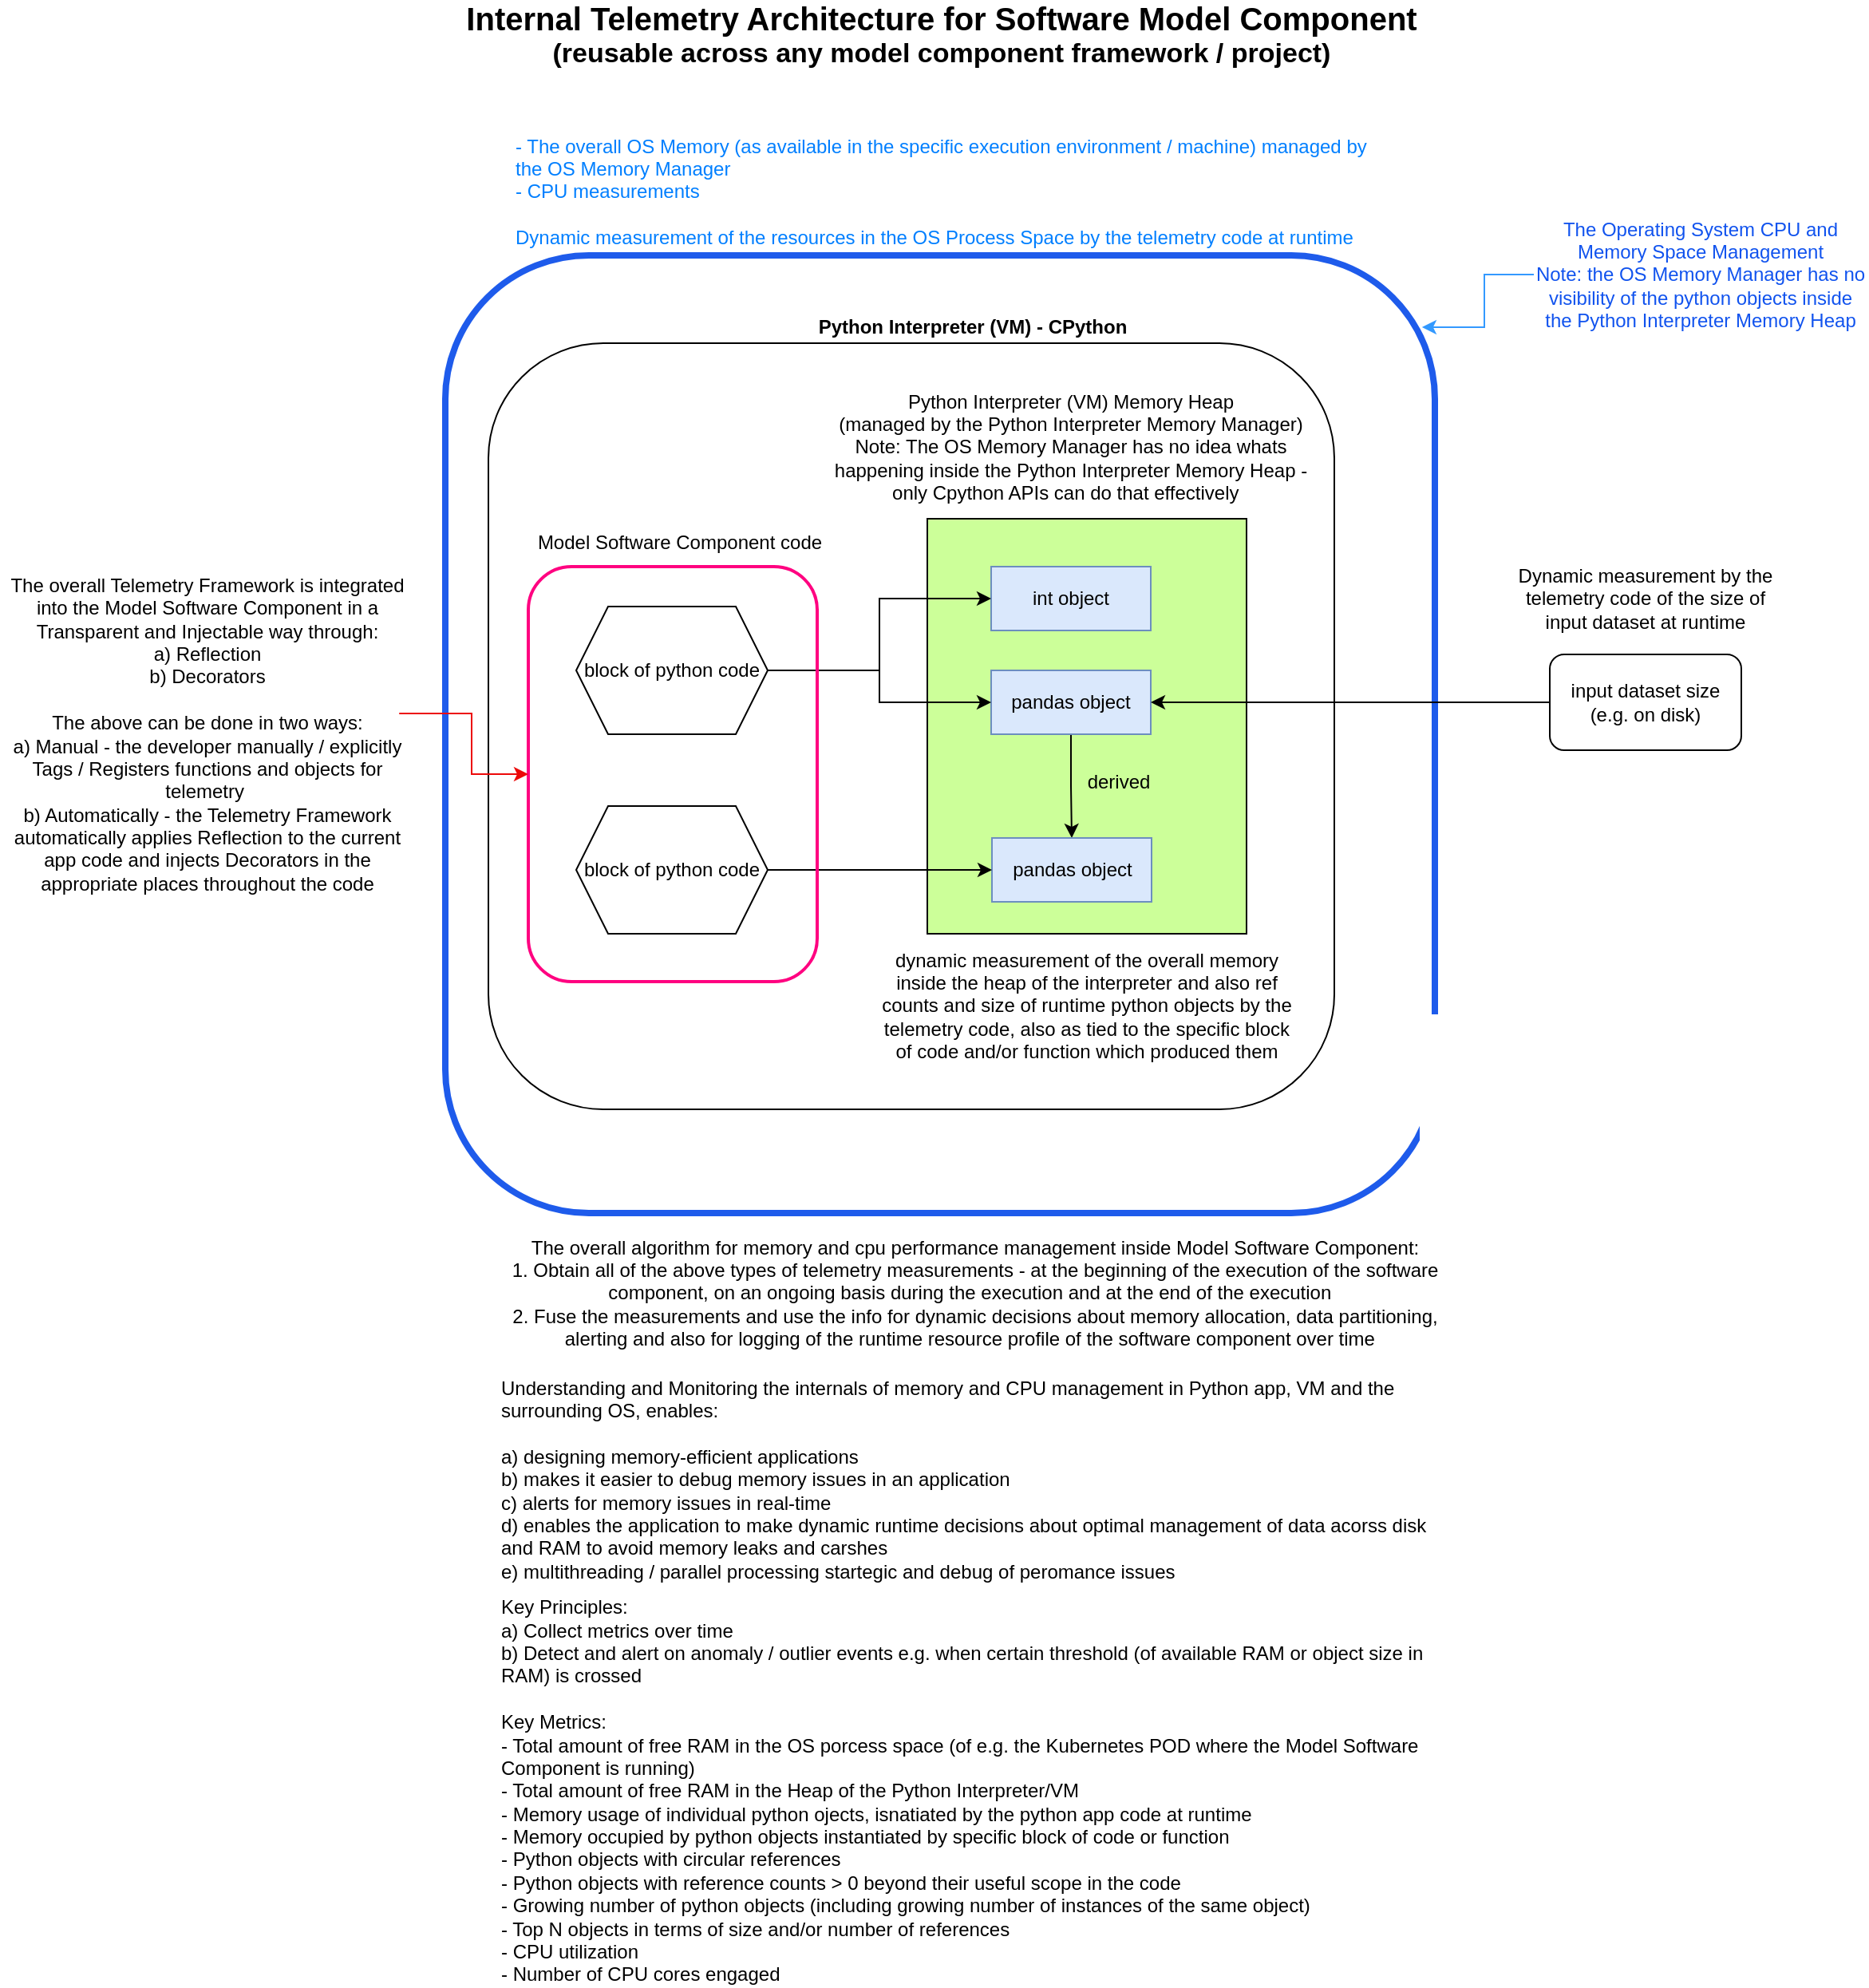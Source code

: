 <mxfile version="26.0.14">
  <diagram name="Page-1" id="MfKzKi9OeBH1InkJuYtK">
    <mxGraphModel dx="2534" dy="818" grid="1" gridSize="10" guides="1" tooltips="1" connect="1" arrows="1" fold="1" page="1" pageScale="1" pageWidth="1100" pageHeight="850" math="0" shadow="0">
      <root>
        <mxCell id="0" />
        <mxCell id="1" parent="0" />
        <mxCell id="ZFcuSpM6qP0vNisk4Jnv-2" value="" style="rounded=0;whiteSpace=wrap;html=1;fillColor=#CCFF99;" vertex="1" parent="1">
          <mxGeometry x="511" y="348" width="200" height="260" as="geometry" />
        </mxCell>
        <mxCell id="ZFcuSpM6qP0vNisk4Jnv-3" value="Python Interpreter (VM) Memory Heap&lt;div&gt;(managed by the Python Interpreter Memory Manager)&lt;/div&gt;&lt;div&gt;Note: The OS Memory Manager has no idea whats happening inside the Python Interpreter Memory Heap - only Cpython APIs can do that effectively&amp;nbsp;&amp;nbsp;&lt;/div&gt;" style="text;html=1;align=center;verticalAlign=middle;whiteSpace=wrap;rounded=0;" vertex="1" parent="1">
          <mxGeometry x="442" y="288" width="317.5" height="30" as="geometry" />
        </mxCell>
        <mxCell id="ZFcuSpM6qP0vNisk4Jnv-4" value="" style="rounded=1;whiteSpace=wrap;html=1;fillColor=none;fontColor=light-dark(#1a58bc, #ededed);strokeColor=light-dark(#1e5beb, #ededed);strokeWidth=4;" vertex="1" parent="1">
          <mxGeometry x="209" y="183" width="620" height="600" as="geometry" />
        </mxCell>
        <mxCell id="ZFcuSpM6qP0vNisk4Jnv-5" value="int object" style="rounded=0;whiteSpace=wrap;html=1;fillColor=#dae8fc;strokeColor=#6c8ebf;" vertex="1" parent="1">
          <mxGeometry x="551" y="378" width="100" height="40" as="geometry" />
        </mxCell>
        <mxCell id="ZFcuSpM6qP0vNisk4Jnv-22" style="edgeStyle=orthogonalEdgeStyle;rounded=0;orthogonalLoop=1;jettySize=auto;html=1;exitX=0.5;exitY=1;exitDx=0;exitDy=0;entryX=0.5;entryY=0;entryDx=0;entryDy=0;" edge="1" parent="1" source="ZFcuSpM6qP0vNisk4Jnv-6" target="ZFcuSpM6qP0vNisk4Jnv-19">
          <mxGeometry relative="1" as="geometry" />
        </mxCell>
        <mxCell id="ZFcuSpM6qP0vNisk4Jnv-6" value="pandas object" style="rounded=0;whiteSpace=wrap;html=1;fillColor=#dae8fc;strokeColor=#6c8ebf;" vertex="1" parent="1">
          <mxGeometry x="551" y="443" width="100" height="40" as="geometry" />
        </mxCell>
        <mxCell id="ZFcuSpM6qP0vNisk4Jnv-7" value="- The overall OS Memory (as available in the specific execution environment / machine) managed by the OS Memory Manager&lt;div&gt;- CPU measurements&lt;br&gt;&lt;div&gt;&lt;br&gt;&lt;/div&gt;&lt;div&gt;Dynamic measurement of the resources in the OS Process Space by the telemetry code at runtime&lt;/div&gt;&lt;/div&gt;" style="text;html=1;align=left;verticalAlign=middle;whiteSpace=wrap;rounded=0;fontColor=#007FFF;" vertex="1" parent="1">
          <mxGeometry x="251" y="128" width="536" height="30" as="geometry" />
        </mxCell>
        <mxCell id="ZFcuSpM6qP0vNisk4Jnv-15" style="edgeStyle=orthogonalEdgeStyle;rounded=0;orthogonalLoop=1;jettySize=auto;html=1;exitX=0;exitY=0.5;exitDx=0;exitDy=0;entryX=1;entryY=0.5;entryDx=0;entryDy=0;" edge="1" parent="1" source="ZFcuSpM6qP0vNisk4Jnv-8" target="ZFcuSpM6qP0vNisk4Jnv-6">
          <mxGeometry relative="1" as="geometry" />
        </mxCell>
        <mxCell id="ZFcuSpM6qP0vNisk4Jnv-8" value="input dataset size&lt;div&gt;(e.g. on disk)&lt;/div&gt;" style="rounded=1;whiteSpace=wrap;html=1;" vertex="1" parent="1">
          <mxGeometry x="901" y="433" width="120" height="60" as="geometry" />
        </mxCell>
        <mxCell id="ZFcuSpM6qP0vNisk4Jnv-12" style="edgeStyle=orthogonalEdgeStyle;rounded=0;orthogonalLoop=1;jettySize=auto;html=1;exitX=1;exitY=0.5;exitDx=0;exitDy=0;" edge="1" parent="1" source="ZFcuSpM6qP0vNisk4Jnv-10" target="ZFcuSpM6qP0vNisk4Jnv-5">
          <mxGeometry relative="1" as="geometry" />
        </mxCell>
        <mxCell id="ZFcuSpM6qP0vNisk4Jnv-13" style="edgeStyle=orthogonalEdgeStyle;rounded=0;orthogonalLoop=1;jettySize=auto;html=1;exitX=1;exitY=0.5;exitDx=0;exitDy=0;entryX=0;entryY=0.5;entryDx=0;entryDy=0;" edge="1" parent="1" source="ZFcuSpM6qP0vNisk4Jnv-10" target="ZFcuSpM6qP0vNisk4Jnv-6">
          <mxGeometry relative="1" as="geometry" />
        </mxCell>
        <mxCell id="ZFcuSpM6qP0vNisk4Jnv-10" value="block of python code" style="shape=hexagon;perimeter=hexagonPerimeter2;whiteSpace=wrap;html=1;fixedSize=1;" vertex="1" parent="1">
          <mxGeometry x="291" y="403" width="120" height="80" as="geometry" />
        </mxCell>
        <mxCell id="ZFcuSpM6qP0vNisk4Jnv-11" value="" style="rounded=1;whiteSpace=wrap;html=1;fillColor=none;" vertex="1" parent="1">
          <mxGeometry x="236" y="238" width="530" height="480" as="geometry" />
        </mxCell>
        <mxCell id="ZFcuSpM6qP0vNisk4Jnv-14" value="Dynamic measurement by the telemetry code of the size of input dataset at runtime" style="text;html=1;align=center;verticalAlign=middle;whiteSpace=wrap;rounded=0;" vertex="1" parent="1">
          <mxGeometry x="876" y="383" width="170" height="30" as="geometry" />
        </mxCell>
        <mxCell id="ZFcuSpM6qP0vNisk4Jnv-16" value="Python Interpreter (VM) - CPython" style="text;html=1;align=center;verticalAlign=middle;whiteSpace=wrap;rounded=0;fontStyle=1" vertex="1" parent="1">
          <mxGeometry x="422" y="213" width="235" height="30" as="geometry" />
        </mxCell>
        <mxCell id="ZFcuSpM6qP0vNisk4Jnv-18" value="dynamic measurement of the overall memory inside the heap of the interpreter and also ref counts and size of runtime python objects by the telemetry code, also as tied to the specific block of code and/or function which produced them" style="text;html=1;align=center;verticalAlign=middle;whiteSpace=wrap;rounded=0;" vertex="1" parent="1">
          <mxGeometry x="481" y="638" width="260" height="30" as="geometry" />
        </mxCell>
        <mxCell id="ZFcuSpM6qP0vNisk4Jnv-19" value="pandas object" style="rounded=0;whiteSpace=wrap;html=1;fillColor=#dae8fc;strokeColor=#6c8ebf;" vertex="1" parent="1">
          <mxGeometry x="551.5" y="548" width="100" height="40" as="geometry" />
        </mxCell>
        <mxCell id="ZFcuSpM6qP0vNisk4Jnv-21" style="edgeStyle=orthogonalEdgeStyle;rounded=0;orthogonalLoop=1;jettySize=auto;html=1;exitX=1;exitY=0.5;exitDx=0;exitDy=0;entryX=0;entryY=0.5;entryDx=0;entryDy=0;" edge="1" parent="1" source="ZFcuSpM6qP0vNisk4Jnv-20" target="ZFcuSpM6qP0vNisk4Jnv-19">
          <mxGeometry relative="1" as="geometry" />
        </mxCell>
        <mxCell id="ZFcuSpM6qP0vNisk4Jnv-20" value="block of python code" style="shape=hexagon;perimeter=hexagonPerimeter2;whiteSpace=wrap;html=1;fixedSize=1;" vertex="1" parent="1">
          <mxGeometry x="291" y="528" width="120" height="80" as="geometry" />
        </mxCell>
        <mxCell id="ZFcuSpM6qP0vNisk4Jnv-23" value="derived" style="text;html=1;align=center;verticalAlign=middle;whiteSpace=wrap;rounded=0;" vertex="1" parent="1">
          <mxGeometry x="601" y="498" width="60" height="30" as="geometry" />
        </mxCell>
        <mxCell id="ZFcuSpM6qP0vNisk4Jnv-27" value="The overall algorithm for memory and cpu performance management inside Model Software Component:&lt;div&gt;1. Obtain all of the above types of telemetry measurements - at the beginning of the execution of the software component, on an ongoing basis during the execution and at the end of the execution&amp;nbsp;&amp;nbsp;&lt;/div&gt;&lt;div&gt;2. Fuse the measurements and use the info for dynamic decisions about memory allocation, data partitioning, alerting and also for logging of the runtime resource profile of the software component over time&amp;nbsp;&amp;nbsp;&lt;/div&gt;" style="text;html=1;align=center;verticalAlign=middle;whiteSpace=wrap;rounded=0;" vertex="1" parent="1">
          <mxGeometry x="236" y="818" width="610" height="30" as="geometry" />
        </mxCell>
        <mxCell id="ZFcuSpM6qP0vNisk4Jnv-28" value="" style="rounded=1;whiteSpace=wrap;html=1;fillColor=none;strokeColor=#FF0080;strokeWidth=2;" vertex="1" parent="1">
          <mxGeometry x="261" y="378" width="181" height="260" as="geometry" />
        </mxCell>
        <mxCell id="ZFcuSpM6qP0vNisk4Jnv-29" value="Model Software Component code" style="text;html=1;align=center;verticalAlign=middle;whiteSpace=wrap;rounded=0;" vertex="1" parent="1">
          <mxGeometry x="261" y="348" width="190" height="30" as="geometry" />
        </mxCell>
        <mxCell id="ZFcuSpM6qP0vNisk4Jnv-30" value="&lt;font style=&quot;font-size: 20px;&quot;&gt;&lt;b&gt;Internal Telemetry Architecture for Software Model Component&lt;/b&gt;&lt;/font&gt;&lt;div&gt;&lt;font style=&quot;font-size: 17px;&quot;&gt;&lt;b style=&quot;&quot;&gt;(reusable across any model component framework / project)&lt;/b&gt;&lt;/font&gt;&lt;/div&gt;" style="text;html=1;align=center;verticalAlign=middle;whiteSpace=wrap;rounded=0;" vertex="1" parent="1">
          <mxGeometry x="206" y="30" width="628" height="30" as="geometry" />
        </mxCell>
        <mxCell id="ZFcuSpM6qP0vNisk4Jnv-31" value="&lt;div&gt;Understanding and Monitoring the internals of memory and CPU management in Python app, VM and the surrounding OS, enables:&lt;/div&gt;&lt;div&gt;&lt;br&gt;&lt;/div&gt;&lt;div&gt;a) designing memory-efficient applications&lt;/div&gt;&lt;div&gt;b) makes it easier to debug memory issues in an application&lt;/div&gt;&lt;div&gt;c) alerts for memory issues in real-time&lt;/div&gt;&lt;div&gt;d) enables the application to make dynamic runtime decisions about optimal management of data acorss disk and RAM to avoid memory leaks and carshes&lt;/div&gt;&lt;div&gt;e) multithreading / parallel processing startegic and debug of peromance issues&amp;nbsp;&lt;/div&gt;" style="text;html=1;align=left;verticalAlign=middle;whiteSpace=wrap;rounded=0;" vertex="1" parent="1">
          <mxGeometry x="241.5" y="940" width="599" height="20" as="geometry" />
        </mxCell>
        <mxCell id="ZFcuSpM6qP0vNisk4Jnv-32" value="The Operating System CPU and Memory Space Management&lt;div&gt;Note: the OS Memory Manager has no visibility of the python objects inside the Python Interpreter Memory Heap&lt;/div&gt;" style="text;html=1;align=center;verticalAlign=middle;whiteSpace=wrap;rounded=0;fontColor=light-dark(#1153ee, #ededed);" vertex="1" parent="1">
          <mxGeometry x="891" y="180" width="209" height="30" as="geometry" />
        </mxCell>
        <mxCell id="ZFcuSpM6qP0vNisk4Jnv-33" style="edgeStyle=orthogonalEdgeStyle;rounded=0;orthogonalLoop=1;jettySize=auto;html=1;exitX=0;exitY=0.5;exitDx=0;exitDy=0;entryX=0.987;entryY=0.075;entryDx=0;entryDy=0;entryPerimeter=0;strokeColor=#3399FF;" edge="1" parent="1" source="ZFcuSpM6qP0vNisk4Jnv-32" target="ZFcuSpM6qP0vNisk4Jnv-4">
          <mxGeometry relative="1" as="geometry" />
        </mxCell>
        <mxCell id="ZFcuSpM6qP0vNisk4Jnv-34" value="&lt;div&gt;Key Principles:&lt;/div&gt;&lt;div&gt;a) Collect metrics over time&lt;/div&gt;&lt;div&gt;b) Detect and alert on anomaly / outlier events e.g. when certain threshold (of available RAM or object size in RAM) is crossed&lt;/div&gt;&lt;div&gt;&lt;br&gt;&lt;/div&gt;&lt;div&gt;Key Metrics:&amp;nbsp;&lt;/div&gt;&lt;div&gt;- Total amount of free RAM in the OS porcess space (of e.g. the Kubernetes POD where the Model Software Component is running)&lt;/div&gt;&lt;div&gt;- Total amount of free RAM in the Heap of the Python Interpreter/VM&lt;/div&gt;&lt;div&gt;- Memory usage of individual python ojects, isnatiated by the python app code at runtime&lt;/div&gt;&lt;div&gt;- Memory occupied by python objects instantiated by specific block of code or function&lt;/div&gt;&lt;div&gt;- Python objects with circular references&lt;/div&gt;&lt;div&gt;- Python objects with reference counts &amp;gt; 0 beyond their useful scope in the code&lt;/div&gt;&lt;div&gt;- Growing number of python objects (including growing number of instances of the same object)&lt;/div&gt;&lt;div&gt;- Top N objects in terms of size and/or number of references&lt;/div&gt;&lt;div&gt;- CPU utilization&lt;/div&gt;&lt;div&gt;- Number of CPU cores engaged&lt;/div&gt;" style="text;html=1;align=left;verticalAlign=middle;whiteSpace=wrap;rounded=0;" vertex="1" parent="1">
          <mxGeometry x="241.5" y="1130" width="600" height="30" as="geometry" />
        </mxCell>
        <mxCell id="ZFcuSpM6qP0vNisk4Jnv-35" value="The overall Telemetry Framework is integrated into the Model Software Component in a Transparent and Injectable way through:&lt;div&gt;a) Reflection&lt;/div&gt;&lt;div&gt;b) Decorators&lt;/div&gt;&lt;div&gt;&lt;br&gt;&lt;/div&gt;&lt;div&gt;The above can be done in two ways:&lt;/div&gt;&lt;div&gt;a) Manual - the developer manually / explicitly Tags / Registers functions and objects for telemetry&amp;nbsp;&lt;/div&gt;&lt;div&gt;b) Automatically - the Telemetry Framework automatically applies Reflection to the current app code and injects Decorators in the appropriate places throughout the code&lt;/div&gt;" style="text;html=1;align=center;verticalAlign=middle;whiteSpace=wrap;rounded=0;" vertex="1" parent="1">
          <mxGeometry x="-70" y="468" width="260" height="30" as="geometry" />
        </mxCell>
        <mxCell id="ZFcuSpM6qP0vNisk4Jnv-36" style="edgeStyle=orthogonalEdgeStyle;rounded=0;orthogonalLoop=1;jettySize=auto;html=1;exitX=0;exitY=0.5;exitDx=0;exitDy=0;entryX=0.962;entryY=0.067;entryDx=0;entryDy=0;entryPerimeter=0;endArrow=none;startFill=1;startArrow=classic;strokeColor=light-dark(#ec0909, #ededed);" edge="1" parent="1" source="ZFcuSpM6qP0vNisk4Jnv-28" target="ZFcuSpM6qP0vNisk4Jnv-35">
          <mxGeometry relative="1" as="geometry" />
        </mxCell>
      </root>
    </mxGraphModel>
  </diagram>
</mxfile>
